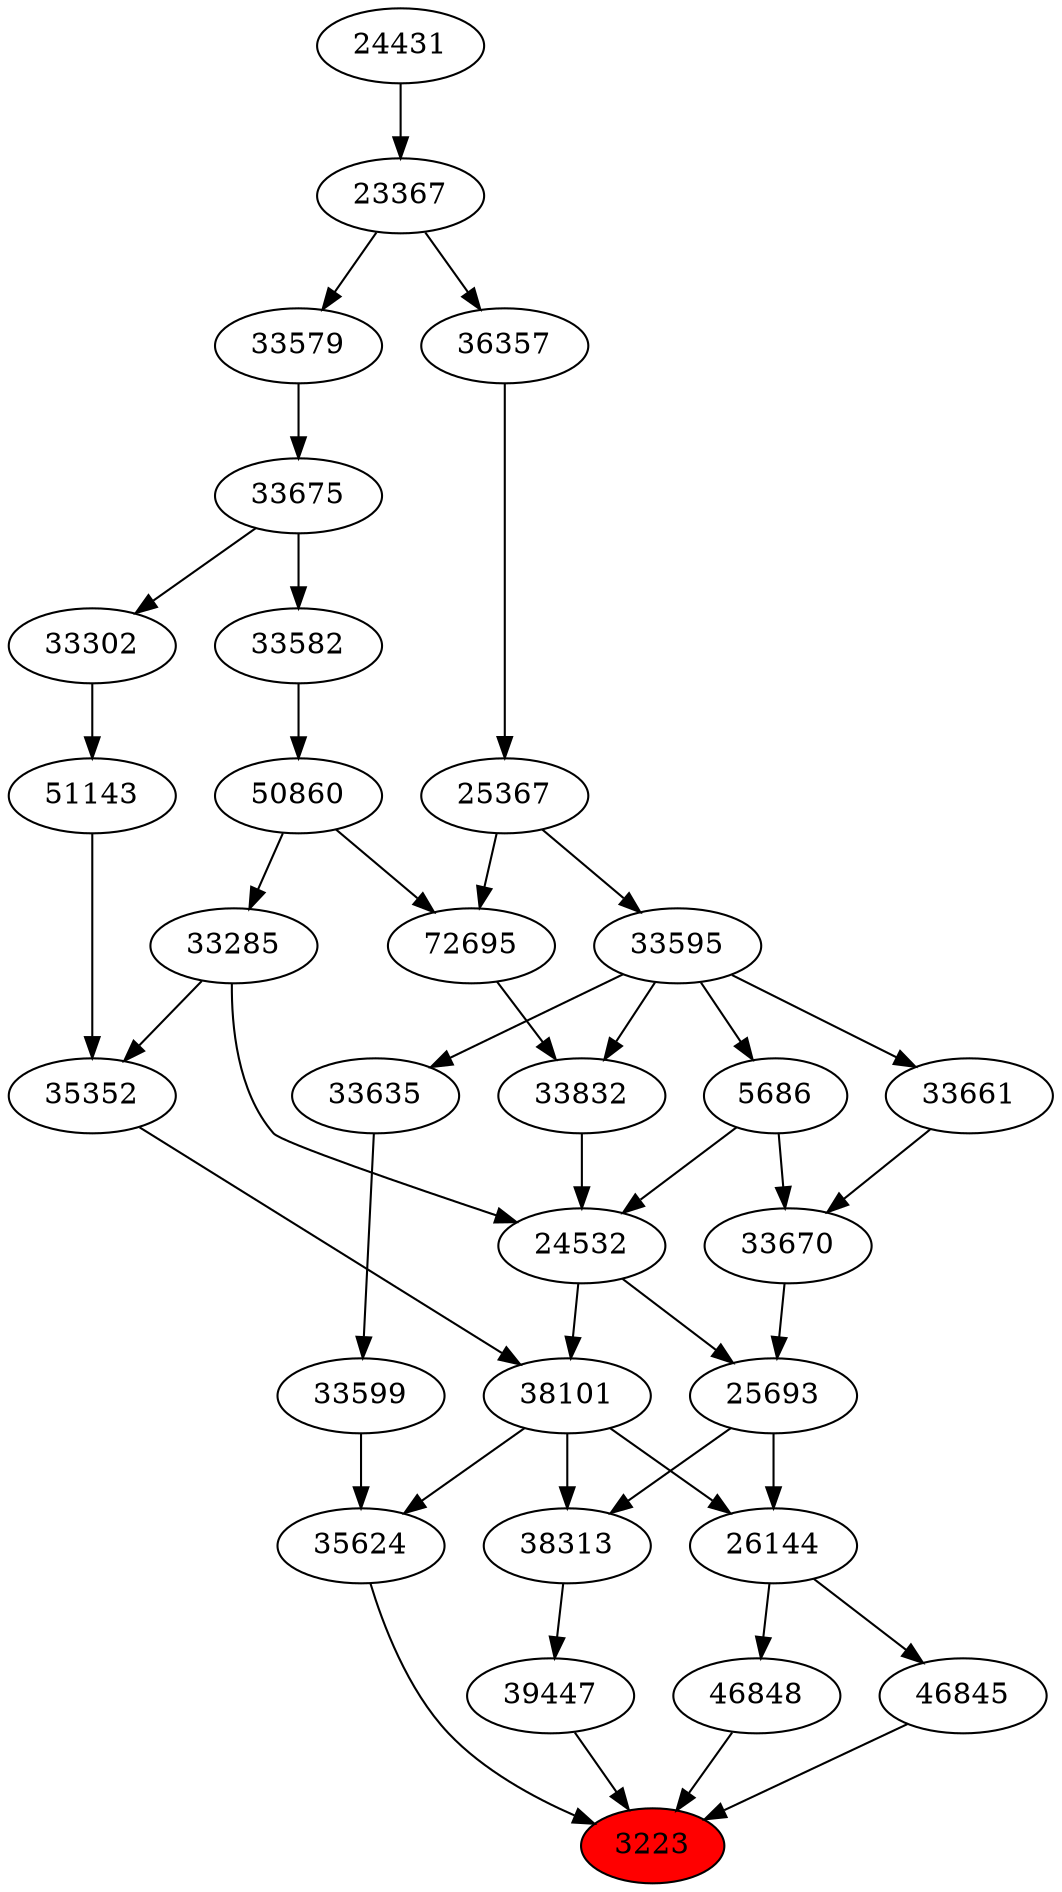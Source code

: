 strict digraph{ 
3223 [label="3223" fillcolor=red style=filled]
35624 -> 3223
39447 -> 3223
46848 -> 3223
46845 -> 3223
35624 [label="35624"]
33599 -> 35624
38101 -> 35624
39447 [label="39447"]
38313 -> 39447
46848 [label="46848"]
26144 -> 46848
46845 [label="46845"]
26144 -> 46845
33599 [label="33599"]
33635 -> 33599
38101 [label="38101"]
24532 -> 38101
35352 -> 38101
38313 [label="38313"]
25693 -> 38313
38101 -> 38313
26144 [label="26144"]
38101 -> 26144
25693 -> 26144
33635 [label="33635"]
33595 -> 33635
24532 [label="24532"]
33285 -> 24532
5686 -> 24532
33832 -> 24532
35352 [label="35352"]
33285 -> 35352
51143 -> 35352
25693 [label="25693"]
24532 -> 25693
33670 -> 25693
33595 [label="33595"]
25367 -> 33595
33285 [label="33285"]
50860 -> 33285
5686 [label="5686"]
33595 -> 5686
33832 [label="33832"]
72695 -> 33832
33595 -> 33832
51143 [label="51143"]
33302 -> 51143
33670 [label="33670"]
5686 -> 33670
33661 -> 33670
25367 [label="25367"]
36357 -> 25367
50860 [label="50860"]
33582 -> 50860
72695 [label="72695"]
50860 -> 72695
25367 -> 72695
33302 [label="33302"]
33675 -> 33302
33661 [label="33661"]
33595 -> 33661
36357 [label="36357"]
23367 -> 36357
33582 [label="33582"]
33675 -> 33582
33675 [label="33675"]
33579 -> 33675
23367 [label="23367"]
24431 -> 23367
33579 [label="33579"]
23367 -> 33579
24431 [label="24431"]
}